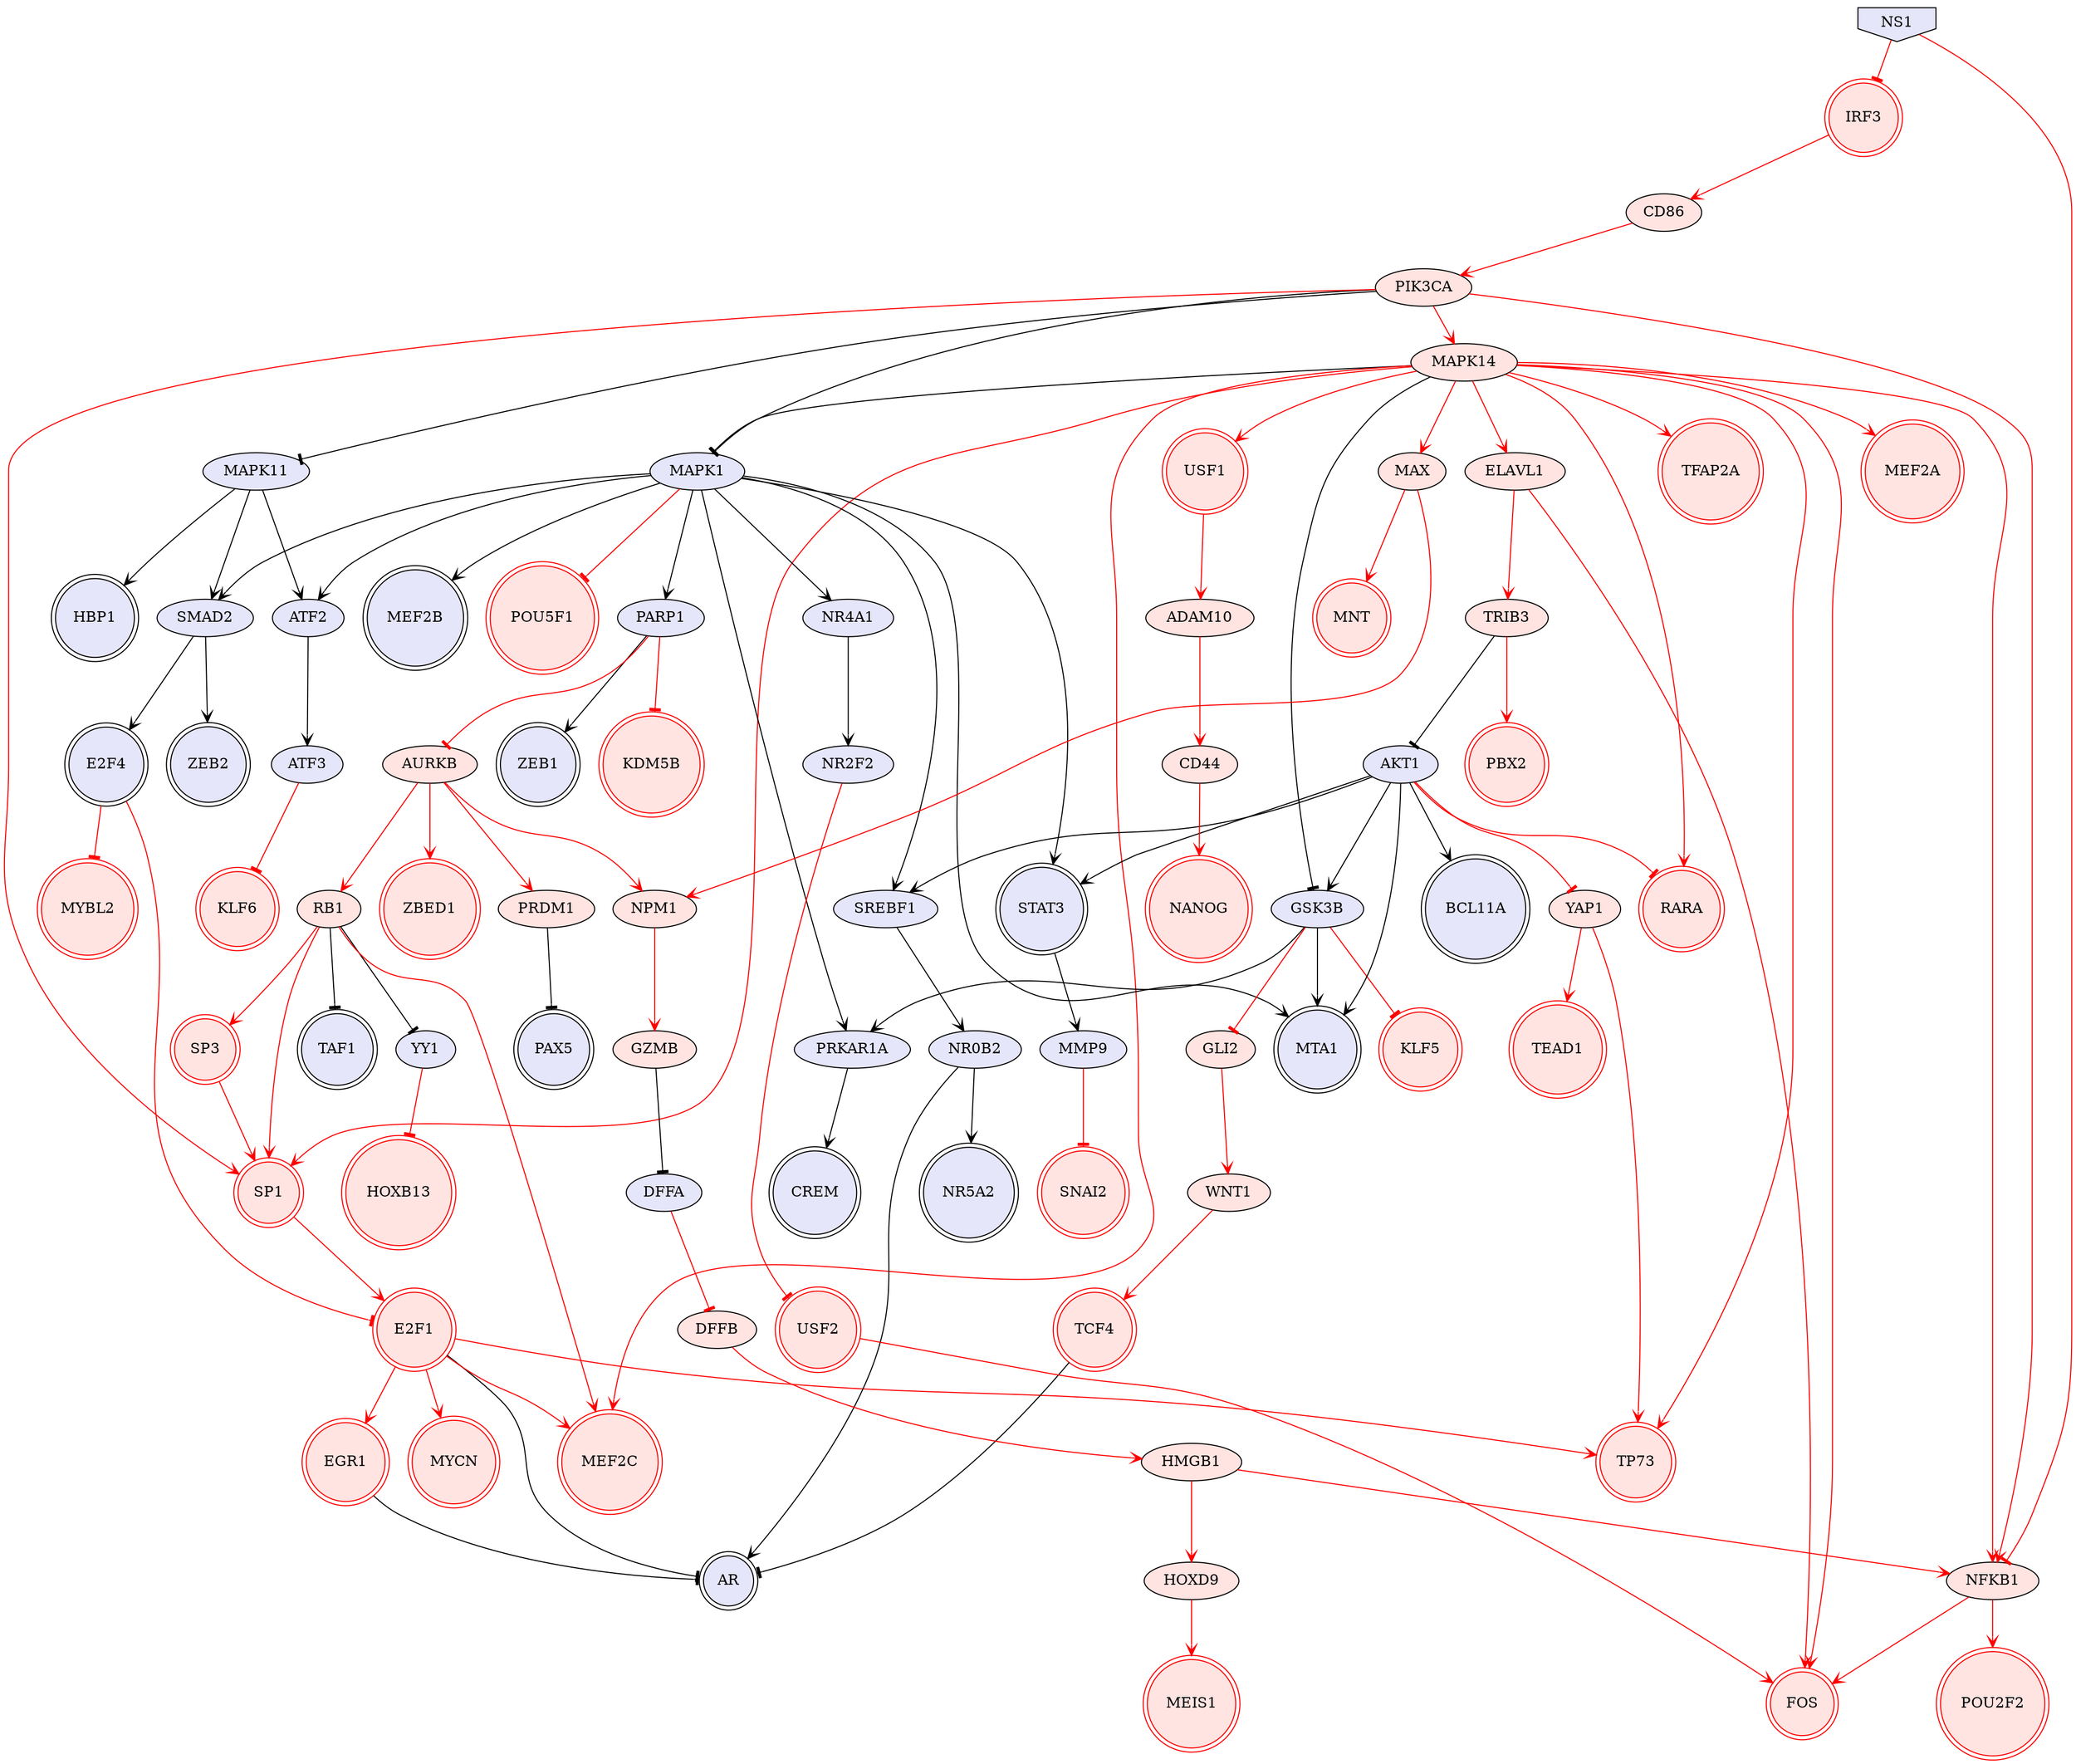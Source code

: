 digraph {

MAPK14->MAPK1 [penwidth=1, color=black, arrowhead="tee"]
MAPK14->GSK3B [penwidth=1, color=black, arrowhead="tee"]
MAPK1->SMAD2 [penwidth=1, color=black, arrowhead="vee"]
MAPK1->STAT3 [penwidth=1, color=black, arrowhead="vee"]
MAPK1->ATF2 [penwidth=1, color=black, arrowhead="vee"]
MAPK1->PARP1 [penwidth=1, color=black, arrowhead="vee"]
MAPK1->NR4A1 [penwidth=1, color=black, arrowhead="vee"]
MAPK1->PRKAR1A [penwidth=1, color=black, arrowhead="vee"]
MAPK1->MTA1 [penwidth=1, color=black, arrowhead="vee"]
MAPK1->SREBF1 [penwidth=1, color=black, arrowhead="vee"]
MAPK1->MEF2B [penwidth=1, color=black, arrowhead="vee"]
AKT1->STAT3 [penwidth=1, color=black, arrowhead="vee"]
AKT1->GSK3B [penwidth=1, color=black, arrowhead="vee"]
AKT1->MTA1 [penwidth=1, color=black, arrowhead="vee"]
AKT1->SREBF1 [penwidth=1, color=black, arrowhead="vee"]
AKT1->BCL11A [penwidth=1, color=black, arrowhead="vee"]
E2F1->AR [penwidth=1, color=black, arrowhead="tee"]
SMAD2->ZEB2 [penwidth=1, color=black, arrowhead="vee"]
SMAD2->E2F4 [penwidth=1, color=black, arrowhead="vee"]
STAT3->MMP9 [penwidth=1, color=black, arrowhead="vee"]
ATF2->ATF3 [penwidth=1, color=black, arrowhead="vee"]
GSK3B->PRKAR1A [penwidth=1, color=black, arrowhead="vee"]
GSK3B->MTA1 [penwidth=1, color=black, arrowhead="vee"]
PARP1->ZEB1 [penwidth=1, color=black, arrowhead="vee"]
EGR1->AR [penwidth=1, color=black, arrowhead="tee"]
RB1->TAF1 [penwidth=1, color=black, arrowhead="tee"]
RB1->YY1 [penwidth=1, color=black, arrowhead="tee"]
GZMB->DFFA [penwidth=1, color=black, arrowhead="tee"]
MAPK11->SMAD2 [penwidth=1, color=black, arrowhead="vee"]
MAPK11->ATF2 [penwidth=1, color=black, arrowhead="vee"]
MAPK11->HBP1 [penwidth=1, color=black, arrowhead="vee"]
NR0B2->AR [penwidth=1, color=black, arrowhead="vee"]
NR0B2->NR5A2 [penwidth=1, color=black, arrowhead="vee"]
NR4A1->NR2F2 [penwidth=1, color=black, arrowhead="vee"]
PIK3CA->MAPK1 [penwidth=1, color=black, arrowhead="tee"]
PIK3CA->MAPK11 [penwidth=1, color=black, arrowhead="tee"]
TCF4->AR [penwidth=1, color=black, arrowhead="tee"]
TRIB3->AKT1 [penwidth=1, color=black, arrowhead="tee"]
PRKAR1A->CREM [penwidth=1, color=black, arrowhead="vee"]
SREBF1->NR0B2 [penwidth=1, color=black, arrowhead="vee"]
PRDM1->PAX5 [penwidth=1, color=black, arrowhead="tee"]
MAPK14->ELAVL1 [penwidth=1, color=red, arrowhead="vee"]
MAPK14->TP73 [penwidth=1, color=red, arrowhead="vee"]
MAPK14->SP1 [penwidth=1, color=red, arrowhead="vee"]
MAPK14->NFKB1 [penwidth=1, color=red, arrowhead="vee"]
MAPK14->FOS [penwidth=1, color=red, arrowhead="vee"]
MAPK14->MEF2A [penwidth=1, color=red, arrowhead="vee"]
MAPK14->MAX [penwidth=1, color=red, arrowhead="vee"]
MAPK14->MEF2C [penwidth=1, color=red, arrowhead="vee"]
MAPK14->RARA [penwidth=1, color=red, arrowhead="vee"]
MAPK14->USF1 [penwidth=1, color=red, arrowhead="vee"]
MAPK14->TFAP2A [penwidth=1, color=red, arrowhead="vee"]
MAPK1->POU5F1 [penwidth=1, color=red, arrowhead="tee"]
AKT1->YAP1 [penwidth=1, color=red, arrowhead="tee"]
AKT1->RARA [penwidth=1, color=red, arrowhead="tee"]
E2F1->MYCN [penwidth=1, color=red, arrowhead="vee"]
E2F1->TP73 [penwidth=1, color=red, arrowhead="vee"]
E2F1->EGR1 [penwidth=1, color=red, arrowhead="vee"]
E2F1->MEF2C [penwidth=1, color=red, arrowhead="vee"]
ADAM10->CD44 [penwidth=1, color=red, arrowhead="vee"]
WNT1->TCF4 [penwidth=1, color=red, arrowhead="vee"]
ELAVL1->FOS [penwidth=1, color=red, arrowhead="vee"]
ELAVL1->TRIB3 [penwidth=1, color=red, arrowhead="vee"]
IRF3->CD86 [penwidth=1, color=red, arrowhead="vee"]
GSK3B->GLI2 [penwidth=1, color=red, arrowhead="tee"]
GSK3B->KLF5 [penwidth=1, color=red, arrowhead="tee"]
PARP1->AURKB [penwidth=1, color=red, arrowhead="tee"]
PARP1->KDM5B [penwidth=1, color=red, arrowhead="tee"]
SP1->E2F1 [penwidth=1, color=red, arrowhead="vee"]
RB1->SP1 [penwidth=1, color=red, arrowhead="vee"]
RB1->SP3 [penwidth=1, color=red, arrowhead="vee"]
RB1->MEF2C [penwidth=1, color=red, arrowhead="vee"]
NFKB1->FOS [penwidth=1, color=red, arrowhead="vee"]
NFKB1->POU2F2 [penwidth=1, color=red, arrowhead="vee"]
AURKB->RB1 [penwidth=1, color=red, arrowhead="vee"]
AURKB->NPM1 [penwidth=1, color=red, arrowhead="vee"]
AURKB->PRDM1 [penwidth=1, color=red, arrowhead="vee"]
AURKB->ZBED1 [penwidth=1, color=red, arrowhead="vee"]
YAP1->TP73 [penwidth=1, color=red, arrowhead="vee"]
YAP1->TEAD1 [penwidth=1, color=red, arrowhead="vee"]
NPM1->GZMB [penwidth=1, color=red, arrowhead="vee"]
ATF3->KLF6 [penwidth=1, color=red, arrowhead="tee"]
SP3->SP1 [penwidth=1, color=red, arrowhead="vee"]
CD86->PIK3CA [penwidth=1, color=red, arrowhead="vee"]
MAX->NPM1 [penwidth=1, color=red, arrowhead="vee"]
MAX->MNT [penwidth=1, color=red, arrowhead="vee"]
NR2F2->USF2 [penwidth=1, color=red, arrowhead="tee"]
MMP9->SNAI2 [penwidth=1, color=red, arrowhead="tee"]
YY1->HOXB13 [penwidth=1, color=red, arrowhead="tee"]
USF1->ADAM10 [penwidth=1, color=red, arrowhead="vee"]
HMGB1->NFKB1 [penwidth=1, color=red, arrowhead="vee"]
HMGB1->HOXD9 [penwidth=1, color=red, arrowhead="vee"]
HOXD9->MEIS1 [penwidth=1, color=red, arrowhead="vee"]
PIK3CA->MAPK14 [penwidth=1, color=red, arrowhead="vee"]
PIK3CA->SP1 [penwidth=1, color=red, arrowhead="vee"]
PIK3CA->NFKB1 [penwidth=1, color=red, arrowhead="vee"]
CD44->NANOG [penwidth=1, color=red, arrowhead="vee"]
TRIB3->PBX2 [penwidth=1, color=red, arrowhead="vee"]
USF2->FOS [penwidth=1, color=red, arrowhead="vee"]
DFFB->HMGB1 [penwidth=1, color=red, arrowhead="vee"]
GLI2->WNT1 [penwidth=1, color=red, arrowhead="vee"]
DFFA->DFFB [penwidth=1, color=red, arrowhead="tee"]
E2F4->E2F1 [penwidth=1, color=red, arrowhead="tee"]
E2F4->MYBL2 [penwidth=1, color=red, arrowhead="tee"]
NS1->NFKB1 [penwidth=1, color=red, arrowhead="tee"]
NS1->IRF3 [penwidth=1, color=red, arrowhead="tee"]
NS1 [style=filled, color=black, fillcolor=lavender, shape=invhouse];
MYBL2 [style=filled, color=red, fillcolor=mistyrose, shape=doublecircle];
USF2 [style=filled, color=red, fillcolor=mistyrose, shape=doublecircle];
KLF5 [style=filled, color=red, fillcolor=mistyrose, shape=doublecircle];
USF1 [style=filled, color=red, fillcolor=mistyrose, shape=doublecircle];
KLF6 [style=filled, color=red, fillcolor=mistyrose, shape=doublecircle];
SP1 [style=filled, color=red, fillcolor=mistyrose, shape=doublecircle];
MYCN [style=filled, color=red, fillcolor=mistyrose, shape=doublecircle];
MEIS1 [style=filled, color=red, fillcolor=mistyrose, shape=doublecircle];
KDM5B [style=filled, color=red, fillcolor=mistyrose, shape=doublecircle];
POU5F1 [style=filled, color=red, fillcolor=mistyrose, shape=doublecircle];
ZBED1 [style=filled, color=red, fillcolor=mistyrose, shape=doublecircle];
TFAP2A [style=filled, color=red, fillcolor=mistyrose, shape=doublecircle];
TP73 [style=filled, color=red, fillcolor=mistyrose, shape=doublecircle];
EGR1 [style=filled, color=red, fillcolor=mistyrose, shape=doublecircle];
HBP1 [style=filled, color=black, fillcolor=lavender, shape=doublecircle];
TEAD1 [style=filled, color=red, fillcolor=mistyrose, shape=doublecircle];
E2F1 [style=filled, color=red, fillcolor=mistyrose, shape=doublecircle];
TAF1 [style=filled, color=black, fillcolor=lavender, shape=doublecircle];
MEF2B [style=filled, color=black, fillcolor=lavender, shape=doublecircle];
HOXB13 [style=filled, color=red, fillcolor=mistyrose, shape=doublecircle];
RARA [style=filled, color=red, fillcolor=mistyrose, shape=doublecircle];
FOS [style=filled, color=red, fillcolor=mistyrose, shape=doublecircle];
NANOG [style=filled, color=red, fillcolor=mistyrose, shape=doublecircle];
E2F4 [style=filled, color=black, fillcolor=lavender, shape=doublecircle];
MEF2C [style=filled, color=red, fillcolor=mistyrose, shape=doublecircle];
MTA1 [style=filled, color=black, fillcolor=lavender, shape=doublecircle];
BCL11A [style=filled, color=black, fillcolor=lavender, shape=doublecircle];
ZEB1 [style=filled, color=black, fillcolor=lavender, shape=doublecircle];
MNT [style=filled, color=red, fillcolor=mistyrose, shape=doublecircle];
PAX5 [style=filled, color=black, fillcolor=lavender, shape=doublecircle];
SP3 [style=filled, color=red, fillcolor=mistyrose, shape=doublecircle];
STAT3 [style=filled, color=black, fillcolor=lavender, shape=doublecircle];
AR [style=filled, color=black, fillcolor=lavender, shape=doublecircle];
ZEB2 [style=filled, color=black, fillcolor=lavender, shape=doublecircle];
NR5A2 [style=filled, color=black, fillcolor=lavender, shape=doublecircle];
MEF2A [style=filled, color=red, fillcolor=mistyrose, shape=doublecircle];
CREM [style=filled, color=black, fillcolor=lavender, shape=doublecircle];
SNAI2 [style=filled, color=red, fillcolor=mistyrose, shape=doublecircle];
TCF4 [style=filled, color=red, fillcolor=mistyrose, shape=doublecircle];
IRF3 [style=filled, color=red, fillcolor=mistyrose, shape=doublecircle];
PBX2 [style=filled, color=red, fillcolor=mistyrose, shape=doublecircle];
POU2F2 [style=filled, color=red, fillcolor=mistyrose, shape=doublecircle];
MAPK14 [style=filled, fillcolor=mistyrose];
MAPK1 [style=filled, fillcolor=lavender];
AKT1 [style=filled, fillcolor=lavender];
SMAD2 [style=filled, fillcolor=lavender];
ATF2 [style=filled, fillcolor=lavender];
GSK3B [style=filled, fillcolor=lavender];
PARP1 [style=filled, fillcolor=lavender];
RB1 [style=filled, fillcolor=mistyrose];
GZMB [style=filled, fillcolor=mistyrose];
MAPK11 [style=filled, fillcolor=lavender];
NR0B2 [style=filled, fillcolor=lavender];
NR4A1 [style=filled, fillcolor=lavender];
PIK3CA [style=filled, fillcolor=mistyrose];
TRIB3 [style=filled, fillcolor=mistyrose];
PRKAR1A [style=filled, fillcolor=lavender];
SREBF1 [style=filled, fillcolor=lavender];
PRDM1 [style=filled, fillcolor=mistyrose];
ADAM10 [style=filled, fillcolor=mistyrose];
WNT1 [style=filled, fillcolor=mistyrose];
ELAVL1 [style=filled, fillcolor=mistyrose];
NFKB1 [style=filled, fillcolor=mistyrose];
AURKB [style=filled, fillcolor=mistyrose];
YAP1 [style=filled, fillcolor=mistyrose];
NPM1 [style=filled, fillcolor=mistyrose];
ATF3 [style=filled, fillcolor=lavender];
CD86 [style=filled, fillcolor=mistyrose];
MAX [style=filled, fillcolor=mistyrose];
NR2F2 [style=filled, fillcolor=lavender];
MMP9 [style=filled, fillcolor=lavender];
YY1 [style=filled, fillcolor=lavender];
HMGB1 [style=filled, fillcolor=mistyrose];
HOXD9 [style=filled, fillcolor=mistyrose];
CD44 [style=filled, fillcolor=mistyrose];
DFFB [style=filled, fillcolor=mistyrose];
GLI2 [style=filled, fillcolor=mistyrose];
DFFA [style=filled, fillcolor=lavender];


}
